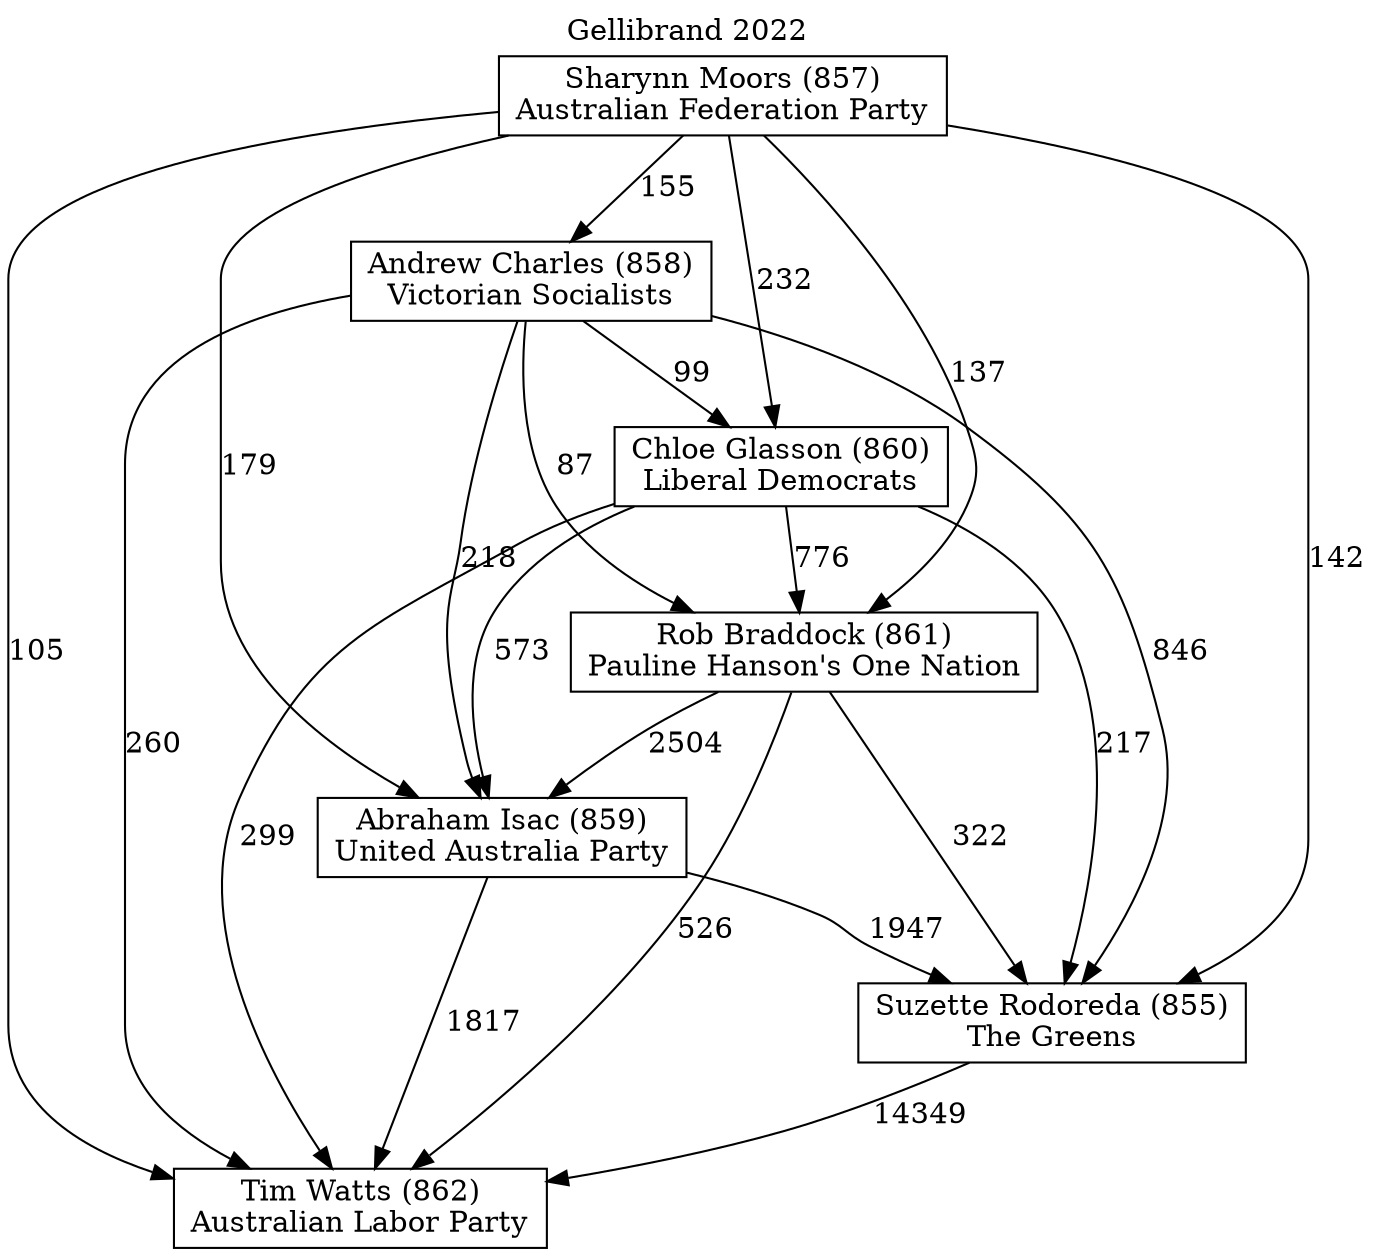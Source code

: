 // House preference flow
digraph "Tim Watts (862)_Gellibrand_2022" {
	graph [label="Gellibrand 2022" labelloc=t mclimit=10]
	node [shape=box]
	"Tim Watts (862)" [label="Tim Watts (862)
Australian Labor Party"]
	"Andrew Charles (858)" [label="Andrew Charles (858)
Victorian Socialists"]
	"Sharynn Moors (857)" [label="Sharynn Moors (857)
Australian Federation Party"]
	"Chloe Glasson (860)" [label="Chloe Glasson (860)
Liberal Democrats"]
	"Rob Braddock (861)" [label="Rob Braddock (861)
Pauline Hanson's One Nation"]
	"Suzette Rodoreda (855)" [label="Suzette Rodoreda (855)
The Greens"]
	"Abraham Isac (859)" [label="Abraham Isac (859)
United Australia Party"]
	"Sharynn Moors (857)" -> "Andrew Charles (858)" [label=155]
	"Chloe Glasson (860)" -> "Rob Braddock (861)" [label=776]
	"Rob Braddock (861)" -> "Suzette Rodoreda (855)" [label=322]
	"Andrew Charles (858)" -> "Abraham Isac (859)" [label=218]
	"Rob Braddock (861)" -> "Tim Watts (862)" [label=526]
	"Sharynn Moors (857)" -> "Chloe Glasson (860)" [label=232]
	"Andrew Charles (858)" -> "Rob Braddock (861)" [label=87]
	"Rob Braddock (861)" -> "Abraham Isac (859)" [label=2504]
	"Sharynn Moors (857)" -> "Rob Braddock (861)" [label=137]
	"Sharynn Moors (857)" -> "Tim Watts (862)" [label=105]
	"Sharynn Moors (857)" -> "Abraham Isac (859)" [label=179]
	"Abraham Isac (859)" -> "Tim Watts (862)" [label=1817]
	"Abraham Isac (859)" -> "Suzette Rodoreda (855)" [label=1947]
	"Chloe Glasson (860)" -> "Suzette Rodoreda (855)" [label=217]
	"Sharynn Moors (857)" -> "Suzette Rodoreda (855)" [label=142]
	"Chloe Glasson (860)" -> "Abraham Isac (859)" [label=573]
	"Andrew Charles (858)" -> "Suzette Rodoreda (855)" [label=846]
	"Andrew Charles (858)" -> "Tim Watts (862)" [label=260]
	"Suzette Rodoreda (855)" -> "Tim Watts (862)" [label=14349]
	"Chloe Glasson (860)" -> "Tim Watts (862)" [label=299]
	"Andrew Charles (858)" -> "Chloe Glasson (860)" [label=99]
}
